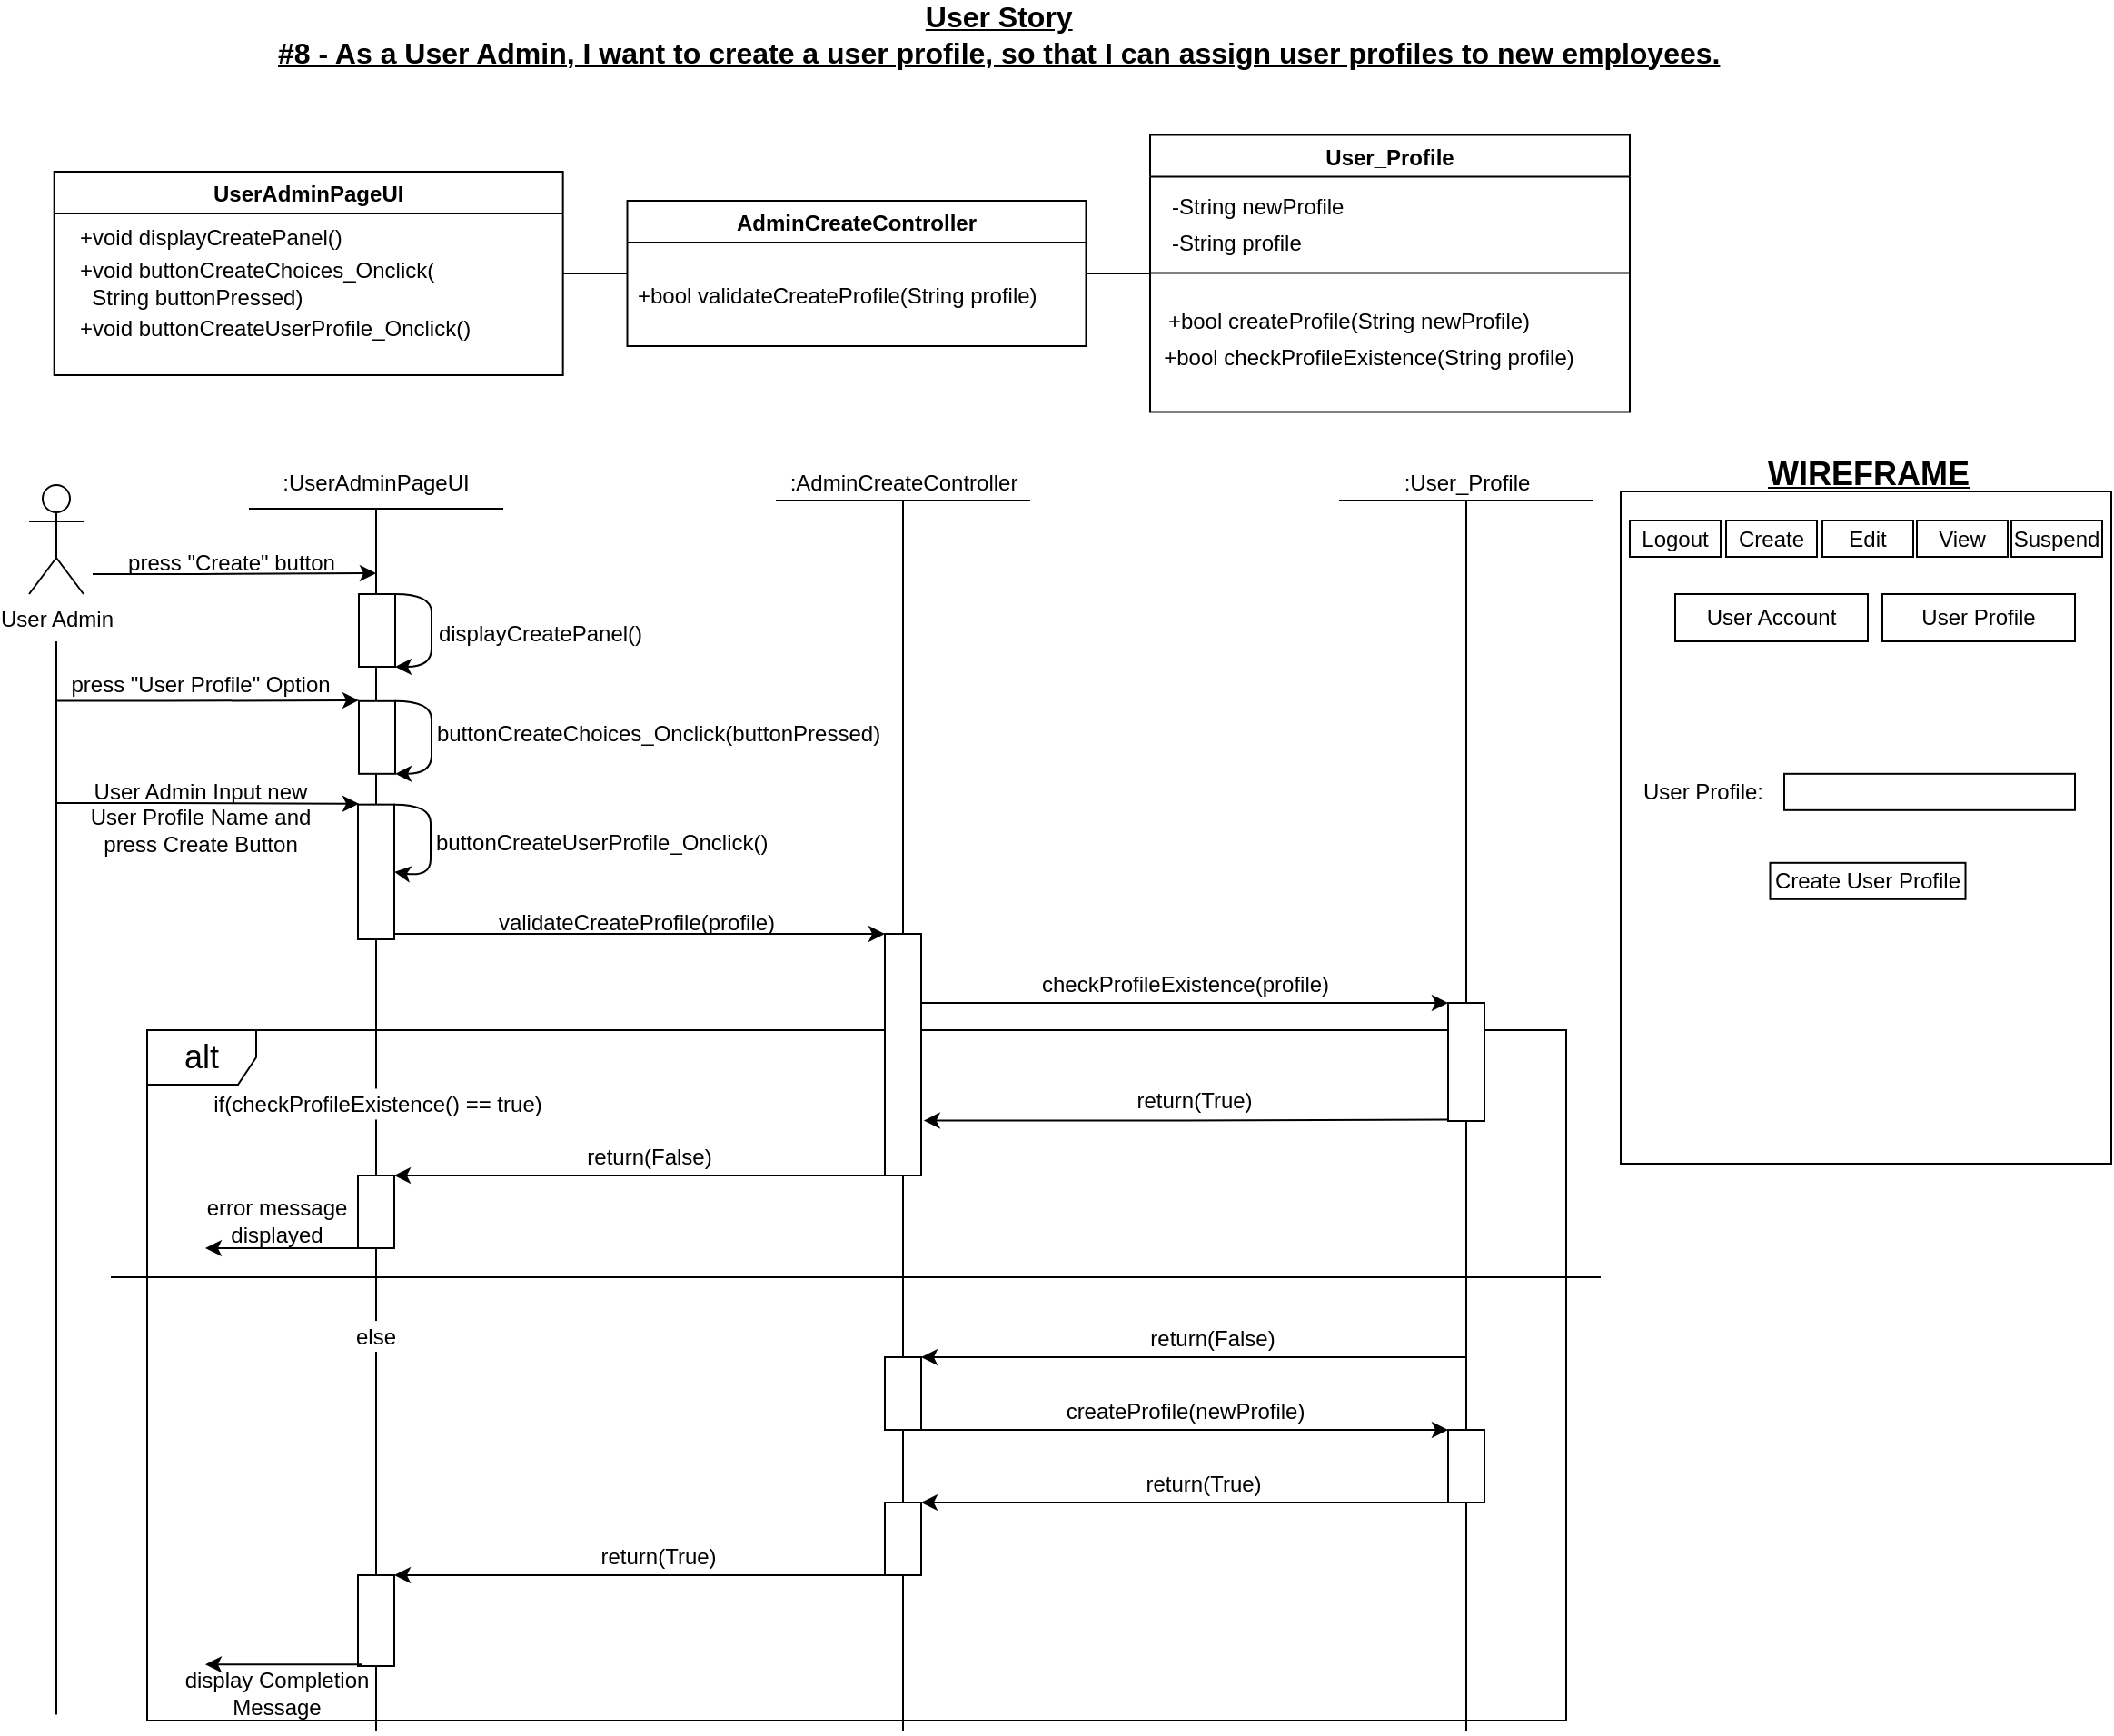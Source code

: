 <mxfile version="18.0.4" type="device"><diagram id="1YwtTbQ3Z7pTjlXF4-N0" name="Page-1"><mxGraphModel dx="2629" dy="1739" grid="1" gridSize="10" guides="1" tooltips="1" connect="1" arrows="1" fold="1" page="1" pageScale="1" pageWidth="1169" pageHeight="827" math="0" shadow="0"><root><mxCell id="0"/><mxCell id="1" parent="0"/><mxCell id="wWWZvd4En1-HustH4XMh-53" value="alt" style="shape=umlFrame;whiteSpace=wrap;html=1;labelBackgroundColor=default;fontSize=18;fillColor=none;" parent="1" vertex="1"><mxGeometry x="80" y="594" width="781" height="380" as="geometry"/></mxCell><mxCell id="haLUxBjH6cShnl7Ug6Ql-2" value="UserAdminPageUI" style="swimlane;" parent="1" vertex="1"><mxGeometry x="28.84" y="121.5" width="280" height="112" as="geometry"/></mxCell><mxCell id="haLUxBjH6cShnl7Ug6Ql-7" value="+void displayCreatePanel()" style="text;html=1;align=left;verticalAlign=middle;resizable=0;points=[];autosize=1;strokeColor=none;fillColor=none;" parent="haLUxBjH6cShnl7Ug6Ql-2" vertex="1"><mxGeometry x="12" y="26" width="160" height="20" as="geometry"/></mxCell><mxCell id="haLUxBjH6cShnl7Ug6Ql-8" value="+void buttonCreateUserProfile_Onclick()" style="text;html=1;align=left;verticalAlign=middle;resizable=0;points=[];autosize=1;strokeColor=none;fillColor=none;" parent="haLUxBjH6cShnl7Ug6Ql-2" vertex="1"><mxGeometry x="12" y="76" width="230" height="20" as="geometry"/></mxCell><mxCell id="9GgO0G_XMKIuS6SQVsgk-5" value="+void buttonCreateChoices_Onclick(&lt;br&gt;&amp;nbsp; String buttonPressed)" style="text;html=1;align=left;verticalAlign=middle;resizable=0;points=[];autosize=1;strokeColor=none;fillColor=none;" parent="haLUxBjH6cShnl7Ug6Ql-2" vertex="1"><mxGeometry x="12" y="46" width="210" height="30" as="geometry"/></mxCell><mxCell id="haLUxBjH6cShnl7Ug6Ql-3" value="AdminCreateController" style="swimlane;" parent="1" vertex="1"><mxGeometry x="344.25" y="137.5" width="252.5" height="80" as="geometry"/></mxCell><mxCell id="haLUxBjH6cShnl7Ug6Ql-6" value="&lt;div&gt;&lt;span&gt;+bool validateCreateProfile(&lt;/span&gt;&lt;span&gt;String profile&lt;/span&gt;&lt;span&gt;)&lt;/span&gt;&lt;/div&gt;" style="text;html=1;align=left;verticalAlign=middle;resizable=0;points=[];autosize=1;strokeColor=none;fillColor=none;" parent="haLUxBjH6cShnl7Ug6Ql-3" vertex="1"><mxGeometry x="4" y="42.5" width="240" height="20" as="geometry"/></mxCell><mxCell id="haLUxBjH6cShnl7Ug6Ql-4" value="User_Profile" style="swimlane;" parent="1" vertex="1"><mxGeometry x="632" y="101.25" width="264" height="152.5" as="geometry"/></mxCell><mxCell id="haLUxBjH6cShnl7Ug6Ql-22" value="-String newProfile" style="text;html=1;align=left;verticalAlign=middle;resizable=0;points=[];autosize=1;strokeColor=none;fillColor=none;" parent="haLUxBjH6cShnl7Ug6Ql-4" vertex="1"><mxGeometry x="10" y="30" width="110" height="20" as="geometry"/></mxCell><mxCell id="haLUxBjH6cShnl7Ug6Ql-23" value="" style="endArrow=none;html=1;rounded=0;" parent="haLUxBjH6cShnl7Ug6Ql-4" edge="1"><mxGeometry width="50" height="50" relative="1" as="geometry"><mxPoint y="76.05" as="sourcePoint"/><mxPoint x="264" y="76.05" as="targetPoint"/></mxGeometry></mxCell><mxCell id="haLUxBjH6cShnl7Ug6Ql-24" value="+bool createProfile(String newProfile)" style="text;html=1;align=center;verticalAlign=middle;resizable=0;points=[];autosize=1;strokeColor=none;fillColor=none;" parent="haLUxBjH6cShnl7Ug6Ql-4" vertex="1"><mxGeometry x="4" y="92.5" width="210" height="20" as="geometry"/></mxCell><mxCell id="haLUxBjH6cShnl7Ug6Ql-49" value="+bool checkProfileExistence(String profile&lt;span&gt;)&lt;/span&gt;" style="text;html=1;align=center;verticalAlign=middle;resizable=0;points=[];autosize=1;strokeColor=none;fillColor=none;" parent="haLUxBjH6cShnl7Ug6Ql-4" vertex="1"><mxGeometry y="112.5" width="240" height="20" as="geometry"/></mxCell><mxCell id="Zc4O68iSkBexh9ipWXfw-1" value="-String profile" style="text;html=1;align=left;verticalAlign=middle;resizable=0;points=[];autosize=1;strokeColor=none;fillColor=none;" vertex="1" parent="haLUxBjH6cShnl7Ug6Ql-4"><mxGeometry x="10" y="50" width="90" height="20" as="geometry"/></mxCell><mxCell id="haLUxBjH6cShnl7Ug6Ql-25" value="" style="endArrow=none;html=1;rounded=0;exitX=1;exitY=0.5;exitDx=0;exitDy=0;entryX=0;entryY=0.5;entryDx=0;entryDy=0;" parent="1" source="haLUxBjH6cShnl7Ug6Ql-2" target="haLUxBjH6cShnl7Ug6Ql-3" edge="1"><mxGeometry width="50" height="50" relative="1" as="geometry"><mxPoint x="576" y="407.5" as="sourcePoint"/><mxPoint x="626" y="357.5" as="targetPoint"/></mxGeometry></mxCell><mxCell id="haLUxBjH6cShnl7Ug6Ql-26" value="" style="endArrow=none;html=1;rounded=0;entryX=0;entryY=0.5;entryDx=0;entryDy=0;exitX=1;exitY=0.5;exitDx=0;exitDy=0;" parent="1" source="haLUxBjH6cShnl7Ug6Ql-3" target="haLUxBjH6cShnl7Ug6Ql-4" edge="1"><mxGeometry width="50" height="50" relative="1" as="geometry"><mxPoint x="576" y="227.5" as="sourcePoint"/><mxPoint x="576" y="257.5" as="targetPoint"/></mxGeometry></mxCell><mxCell id="haLUxBjH6cShnl7Ug6Ql-70" style="edgeStyle=orthogonalEdgeStyle;rounded=0;orthogonalLoop=1;jettySize=auto;html=1;" parent="1" edge="1"><mxGeometry relative="1" as="geometry"><mxPoint x="206" y="342.5" as="targetPoint"/><Array as="points"><mxPoint x="106" y="342.5"/><mxPoint x="106" y="342.5"/></Array><mxPoint x="50" y="343" as="sourcePoint"/></mxGeometry></mxCell><mxCell id="haLUxBjH6cShnl7Ug6Ql-27" value="User Admin" style="shape=umlActor;verticalLabelPosition=bottom;verticalAlign=top;html=1;outlineConnect=0;" parent="1" vertex="1"><mxGeometry x="15" y="294" width="30" height="60" as="geometry"/></mxCell><mxCell id="haLUxBjH6cShnl7Ug6Ql-29" value=":UserAdminPageUI" style="text;html=1;strokeColor=none;fillColor=none;align=center;verticalAlign=middle;whiteSpace=wrap;rounded=0;" parent="1" vertex="1"><mxGeometry x="176" y="277.5" width="60" height="30" as="geometry"/></mxCell><mxCell id="haLUxBjH6cShnl7Ug6Ql-30" value=":AdminCreateController" style="text;html=1;align=center;verticalAlign=middle;resizable=0;points=[];autosize=1;strokeColor=none;fillColor=none;" parent="1" vertex="1"><mxGeometry x="426" y="282.5" width="140" height="20" as="geometry"/></mxCell><mxCell id="haLUxBjH6cShnl7Ug6Ql-31" value=":User_Profile" style="text;html=1;align=center;verticalAlign=middle;resizable=0;points=[];autosize=1;strokeColor=none;fillColor=none;" parent="1" vertex="1"><mxGeometry x="766" y="282.5" width="80" height="20" as="geometry"/></mxCell><mxCell id="haLUxBjH6cShnl7Ug6Ql-32" value="" style="endArrow=none;html=1;rounded=0;" parent="1" edge="1"><mxGeometry width="50" height="50" relative="1" as="geometry"><mxPoint x="136" y="307.02" as="sourcePoint"/><mxPoint x="276" y="307.02" as="targetPoint"/></mxGeometry></mxCell><mxCell id="haLUxBjH6cShnl7Ug6Ql-33" value="" style="endArrow=none;html=1;rounded=0;" parent="1" edge="1"><mxGeometry width="50" height="50" relative="1" as="geometry"><mxPoint x="426" y="302.5" as="sourcePoint"/><mxPoint x="566" y="302.5" as="targetPoint"/></mxGeometry></mxCell><mxCell id="haLUxBjH6cShnl7Ug6Ql-34" value="" style="endArrow=none;html=1;rounded=0;" parent="1" edge="1"><mxGeometry width="50" height="50" relative="1" as="geometry"><mxPoint x="736" y="302.5" as="sourcePoint"/><mxPoint x="876" y="302.5" as="targetPoint"/></mxGeometry></mxCell><mxCell id="haLUxBjH6cShnl7Ug6Ql-43" value="" style="curved=1;endArrow=classic;html=1;rounded=0;entryX=1;entryY=0.5;entryDx=0;entryDy=0;exitX=1;exitY=0;exitDx=0;exitDy=0;" parent="1" source="haLUxBjH6cShnl7Ug6Ql-42" target="haLUxBjH6cShnl7Ug6Ql-42" edge="1"><mxGeometry width="50" height="50" relative="1" as="geometry"><mxPoint x="216" y="529.83" as="sourcePoint"/><mxPoint x="266" y="479.83" as="targetPoint"/><Array as="points"><mxPoint x="236" y="469.83"/><mxPoint x="236" y="489.83"/><mxPoint x="236" y="509.83"/></Array></mxGeometry></mxCell><mxCell id="haLUxBjH6cShnl7Ug6Ql-44" value="&lt;span&gt;buttonCreateUserProfile_Onclick(&lt;/span&gt;&lt;span&gt;)&lt;/span&gt;" style="text;html=1;align=left;verticalAlign=middle;resizable=0;points=[];autosize=1;strokeColor=none;fillColor=none;" parent="1" vertex="1"><mxGeometry x="237" y="480.83" width="200" height="20" as="geometry"/></mxCell><mxCell id="haLUxBjH6cShnl7Ug6Ql-45" value="" style="endArrow=classic;html=1;rounded=0;entryX=0;entryY=0;entryDx=0;entryDy=0;" parent="1" target="haLUxBjH6cShnl7Ug6Ql-47" edge="1"><mxGeometry width="50" height="50" relative="1" as="geometry"><mxPoint x="206" y="541" as="sourcePoint"/><mxPoint x="501" y="539" as="targetPoint"/></mxGeometry></mxCell><mxCell id="haLUxBjH6cShnl7Ug6Ql-46" value="&lt;span style=&quot;text-align: left&quot;&gt;validateCreateProfile(&lt;/span&gt;&lt;span style=&quot;text-align: left&quot;&gt;profile&lt;/span&gt;&lt;span style=&quot;text-align: left&quot;&gt;)&lt;/span&gt;" style="text;html=1;align=center;verticalAlign=middle;resizable=0;points=[];autosize=1;strokeColor=none;fillColor=none;" parent="1" vertex="1"><mxGeometry x="264" y="525" width="170" height="20" as="geometry"/></mxCell><mxCell id="haLUxBjH6cShnl7Ug6Ql-51" style="edgeStyle=orthogonalEdgeStyle;rounded=0;orthogonalLoop=1;jettySize=auto;html=1;exitX=1;exitY=1;exitDx=0;exitDy=0;entryX=0;entryY=0;entryDx=0;entryDy=0;" parent="1" source="haLUxBjH6cShnl7Ug6Ql-47" target="haLUxBjH6cShnl7Ug6Ql-50" edge="1"><mxGeometry relative="1" as="geometry"><Array as="points"><mxPoint x="581" y="579"/><mxPoint x="581" y="579"/></Array></mxGeometry></mxCell><mxCell id="haLUxBjH6cShnl7Ug6Ql-48" value="" style="endArrow=none;html=1;rounded=0;startArrow=none;entryX=0.5;entryY=1;entryDx=0;entryDy=0;entryPerimeter=0;" parent="1" target="haLUxBjH6cShnl7Ug6Ql-30" edge="1"><mxGeometry width="50" height="50" relative="1" as="geometry"><mxPoint x="496" y="980" as="sourcePoint"/><mxPoint x="494" y="297.5" as="targetPoint"/></mxGeometry></mxCell><mxCell id="haLUxBjH6cShnl7Ug6Ql-52" value="checkProfileExistence(profile)" style="text;html=1;align=center;verticalAlign=middle;resizable=0;points=[];autosize=1;strokeColor=none;fillColor=none;" parent="1" vertex="1"><mxGeometry x="566" y="559" width="170" height="20" as="geometry"/></mxCell><mxCell id="haLUxBjH6cShnl7Ug6Ql-58" style="edgeStyle=orthogonalEdgeStyle;rounded=0;orthogonalLoop=1;jettySize=auto;html=1;exitX=1;exitY=1;exitDx=0;exitDy=0;entryX=0;entryY=0;entryDx=0;entryDy=0;" parent="1" source="haLUxBjH6cShnl7Ug6Ql-53" target="haLUxBjH6cShnl7Ug6Ql-56" edge="1"><mxGeometry relative="1" as="geometry"><Array as="points"><mxPoint x="581" y="814"/><mxPoint x="581" y="814"/></Array></mxGeometry></mxCell><mxCell id="haLUxBjH6cShnl7Ug6Ql-53" value="" style="rounded=0;whiteSpace=wrap;html=1;" parent="1" vertex="1"><mxGeometry x="486" y="774" width="20" height="40" as="geometry"/></mxCell><mxCell id="haLUxBjH6cShnl7Ug6Ql-57" value="" style="endArrow=none;html=1;rounded=0;entryX=0.5;entryY=0.982;entryDx=0;entryDy=0;entryPerimeter=0;" parent="1" target="haLUxBjH6cShnl7Ug6Ql-31" edge="1"><mxGeometry width="50" height="50" relative="1" as="geometry"><mxPoint x="806" y="980" as="sourcePoint"/><mxPoint x="806" y="307.5" as="targetPoint"/></mxGeometry></mxCell><mxCell id="haLUxBjH6cShnl7Ug6Ql-59" value="createProfile(newProfile)" style="text;html=1;align=center;verticalAlign=middle;resizable=0;points=[];autosize=1;strokeColor=none;fillColor=none;" parent="1" vertex="1"><mxGeometry x="576" y="794" width="150" height="20" as="geometry"/></mxCell><mxCell id="haLUxBjH6cShnl7Ug6Ql-61" style="edgeStyle=orthogonalEdgeStyle;rounded=0;orthogonalLoop=1;jettySize=auto;html=1;exitX=0;exitY=1;exitDx=0;exitDy=0;entryX=1;entryY=0;entryDx=0;entryDy=0;" parent="1" target="haLUxBjH6cShnl7Ug6Ql-62" edge="1"><mxGeometry relative="1" as="geometry"><mxPoint x="801" y="854" as="sourcePoint"/><Array as="points"><mxPoint x="731" y="854"/><mxPoint x="731" y="854"/></Array></mxGeometry></mxCell><mxCell id="haLUxBjH6cShnl7Ug6Ql-62" value="" style="rounded=0;whiteSpace=wrap;html=1;" parent="1" vertex="1"><mxGeometry x="486" y="854" width="20" height="40" as="geometry"/></mxCell><mxCell id="haLUxBjH6cShnl7Ug6Ql-63" value="return(True)" style="text;html=1;align=center;verticalAlign=middle;resizable=0;points=[];autosize=1;strokeColor=none;fillColor=none;" parent="1" vertex="1"><mxGeometry x="621" y="834" width="80" height="20" as="geometry"/></mxCell><mxCell id="haLUxBjH6cShnl7Ug6Ql-64" style="edgeStyle=orthogonalEdgeStyle;rounded=0;orthogonalLoop=1;jettySize=auto;html=1;exitX=0;exitY=1;exitDx=0;exitDy=0;entryX=1;entryY=0;entryDx=0;entryDy=0;" parent="1" target="haLUxBjH6cShnl7Ug6Ql-65" edge="1"><mxGeometry relative="1" as="geometry"><mxPoint x="491" y="894" as="sourcePoint"/><Array as="points"><mxPoint x="421" y="894"/><mxPoint x="421" y="894"/></Array></mxGeometry></mxCell><mxCell id="haLUxBjH6cShnl7Ug6Ql-66" value="return(True)" style="text;html=1;align=center;verticalAlign=middle;resizable=0;points=[];autosize=1;strokeColor=none;fillColor=none;" parent="1" vertex="1"><mxGeometry x="321" y="874" width="80" height="20" as="geometry"/></mxCell><mxCell id="haLUxBjH6cShnl7Ug6Ql-109" value="" style="rounded=0;whiteSpace=wrap;html=1;" parent="1" vertex="1"><mxGeometry x="891" y="297.5" width="270" height="370" as="geometry"/></mxCell><mxCell id="haLUxBjH6cShnl7Ug6Ql-110" value="Logout" style="rounded=0;whiteSpace=wrap;html=1;" parent="1" vertex="1"><mxGeometry x="896" y="313.5" width="50" height="20" as="geometry"/></mxCell><mxCell id="haLUxBjH6cShnl7Ug6Ql-111" value="Create" style="rounded=0;whiteSpace=wrap;html=1;" parent="1" vertex="1"><mxGeometry x="949" y="313.5" width="50" height="20" as="geometry"/></mxCell><mxCell id="haLUxBjH6cShnl7Ug6Ql-112" value="Edit&lt;span style=&quot;color: rgba(0 , 0 , 0 , 0) ; font-family: monospace ; font-size: 0px&quot;&gt;%3CmxGraphModel%3E%3Croot%3E%3CmxCell%20id%3D%220%22%2F%3E%3CmxCell%20id%3D%221%22%20parent%3D%220%22%2F%3E%3CmxCell%20id%3D%222%22%20value%3D%22Create%22%20style%3D%22rounded%3D0%3BwhiteSpace%3Dwrap%3Bhtml%3D1%3B%22%20vertex%3D%221%22%20parent%3D%221%22%3E%3CmxGeometry%20x%3D%22966%22%20y%3D%2246%22%20width%3D%2270%22%20height%3D%2220%22%20as%3D%22geometry%22%2F%3E%3C%2FmxCell%3E%3C%2Froot%3E%3C%2FmxGraphModel%3E&lt;/span&gt;" style="rounded=0;whiteSpace=wrap;html=1;" parent="1" vertex="1"><mxGeometry x="1002" y="313.5" width="50" height="20" as="geometry"/></mxCell><mxCell id="haLUxBjH6cShnl7Ug6Ql-115" value="View" style="rounded=0;whiteSpace=wrap;html=1;" parent="1" vertex="1"><mxGeometry x="1054" y="313.5" width="50" height="20" as="geometry"/></mxCell><mxCell id="haLUxBjH6cShnl7Ug6Ql-116" value="Suspend" style="rounded=0;whiteSpace=wrap;html=1;" parent="1" vertex="1"><mxGeometry x="1106" y="313.5" width="50" height="20" as="geometry"/></mxCell><mxCell id="haLUxBjH6cShnl7Ug6Ql-118" value="User Profile:" style="text;html=1;strokeColor=none;fillColor=none;align=center;verticalAlign=middle;whiteSpace=wrap;rounded=0;" parent="1" vertex="1"><mxGeometry x="896" y="447.91" width="81" height="30" as="geometry"/></mxCell><mxCell id="haLUxBjH6cShnl7Ug6Ql-120" value="" style="rounded=0;whiteSpace=wrap;html=1;" parent="1" vertex="1"><mxGeometry x="981" y="452.91" width="160" height="20" as="geometry"/></mxCell><mxCell id="haLUxBjH6cShnl7Ug6Ql-123" value="Create User Profile" style="rounded=0;whiteSpace=wrap;html=1;" parent="1" vertex="1"><mxGeometry x="973.25" y="501.91" width="107.5" height="20" as="geometry"/></mxCell><mxCell id="haLUxBjH6cShnl7Ug6Ql-124" value="&lt;b&gt;&lt;u&gt;&lt;font style=&quot;font-size: 18px&quot;&gt;WIREFRAME&lt;/font&gt;&lt;/u&gt;&lt;/b&gt;" style="text;html=1;align=center;verticalAlign=middle;resizable=0;points=[];autosize=1;strokeColor=none;fillColor=none;" parent="1" vertex="1"><mxGeometry x="962" y="277.5" width="130" height="20" as="geometry"/></mxCell><mxCell id="haLUxBjH6cShnl7Ug6Ql-50" value="" style="rounded=0;whiteSpace=wrap;html=1;" parent="1" vertex="1"><mxGeometry x="796" y="579" width="20" height="65" as="geometry"/></mxCell><mxCell id="wWWZvd4En1-HustH4XMh-6" value="press &quot;Create&quot; button" style="text;html=1;align=center;verticalAlign=middle;resizable=0;points=[];autosize=1;strokeColor=none;fillColor=none;" parent="1" vertex="1"><mxGeometry x="61" y="326.5" width="130" height="20" as="geometry"/></mxCell><mxCell id="haLUxBjH6cShnl7Ug6Ql-56" value="" style="rounded=0;whiteSpace=wrap;html=1;" parent="1" vertex="1"><mxGeometry x="796" y="814" width="20" height="40" as="geometry"/></mxCell><mxCell id="haLUxBjH6cShnl7Ug6Ql-47" value="" style="rounded=0;whiteSpace=wrap;html=1;" parent="1" vertex="1"><mxGeometry x="486" y="541" width="20" height="133" as="geometry"/></mxCell><mxCell id="wWWZvd4En1-HustH4XMh-27" value="" style="endArrow=none;html=1;rounded=0;fontSize=17;" parent="1" edge="1"><mxGeometry width="50" height="50" relative="1" as="geometry"><mxPoint x="206" y="980" as="sourcePoint"/><mxPoint x="206" y="307.5" as="targetPoint"/></mxGeometry></mxCell><mxCell id="haLUxBjH6cShnl7Ug6Ql-65" value="" style="rounded=0;whiteSpace=wrap;html=1;" parent="1" vertex="1"><mxGeometry x="196" y="894" width="20" height="50" as="geometry"/></mxCell><mxCell id="haLUxBjH6cShnl7Ug6Ql-42" value="" style="rounded=0;whiteSpace=wrap;html=1;" parent="1" vertex="1"><mxGeometry x="196" y="469.83" width="20" height="74.17" as="geometry"/></mxCell><mxCell id="wWWZvd4En1-HustH4XMh-56" style="edgeStyle=orthogonalEdgeStyle;rounded=0;orthogonalLoop=1;jettySize=auto;html=1;exitX=0;exitY=1;exitDx=0;exitDy=0;entryX=1;entryY=0;entryDx=0;entryDy=0;" parent="1" target="haLUxBjH6cShnl7Ug6Ql-53" edge="1"><mxGeometry relative="1" as="geometry"><mxPoint x="806.0" y="774" as="sourcePoint"/><Array as="points"><mxPoint x="586" y="774"/><mxPoint x="586" y="774"/></Array><mxPoint x="511" y="774" as="targetPoint"/></mxGeometry></mxCell><mxCell id="wWWZvd4En1-HustH4XMh-57" value="return(False)" style="text;html=1;align=center;verticalAlign=middle;resizable=0;points=[];autosize=1;strokeColor=none;fillColor=none;" parent="1" vertex="1"><mxGeometry x="626" y="754" width="80" height="20" as="geometry"/></mxCell><mxCell id="67ZF4MAMuvdab5XuYLa7-2" value="&lt;div style=&quot;text-align: center&quot;&gt;&lt;b style=&quot;font-size: 16px&quot;&gt;&lt;u&gt;User Story&lt;/u&gt;&lt;/b&gt;&lt;/div&gt;&lt;b style=&quot;font-size: 16px&quot;&gt;&lt;u&gt;#8 - As a User Admin, I want to create a user profile, so that I can assign user profiles to new employees.&lt;/u&gt;&lt;/b&gt;&lt;b style=&quot;font-size: 16px&quot;&gt;&lt;u&gt;&lt;br&gt;&lt;/u&gt;&lt;/b&gt;" style="text;html=1;strokeColor=none;fillColor=none;align=left;verticalAlign=middle;whiteSpace=wrap;rounded=0;" parent="1" vertex="1"><mxGeometry x="150" y="31" width="869" height="30" as="geometry"/></mxCell><mxCell id="67ZF4MAMuvdab5XuYLa7-3" value="" style="curved=1;endArrow=classic;html=1;rounded=0;entryX=1;entryY=1;entryDx=0;entryDy=0;exitX=1;exitY=0;exitDx=0;exitDy=0;" parent="1" source="67ZF4MAMuvdab5XuYLa7-4" target="67ZF4MAMuvdab5XuYLa7-4" edge="1"><mxGeometry width="50" height="50" relative="1" as="geometry"><mxPoint x="216.5" y="414" as="sourcePoint"/><mxPoint x="266.5" y="364" as="targetPoint"/><Array as="points"><mxPoint x="236.5" y="354"/><mxPoint x="236.5" y="374"/><mxPoint x="236.5" y="394"/></Array></mxGeometry></mxCell><mxCell id="67ZF4MAMuvdab5XuYLa7-4" value="" style="rounded=0;whiteSpace=wrap;html=1;" parent="1" vertex="1"><mxGeometry x="196.5" y="354" width="20" height="40" as="geometry"/></mxCell><mxCell id="67ZF4MAMuvdab5XuYLa7-5" value="&lt;font style=&quot;font-size: 12px&quot;&gt;displayCreatePanel()&lt;/font&gt;" style="text;html=1;align=center;verticalAlign=middle;resizable=0;points=[];autosize=1;strokeColor=none;fillColor=none;fontSize=16;" parent="1" vertex="1"><mxGeometry x="230.5" y="359" width="130" height="30" as="geometry"/></mxCell><mxCell id="67ZF4MAMuvdab5XuYLa7-6" value="if(checkProfileExistence() == true)" style="text;html=1;strokeColor=none;fillColor=default;align=center;verticalAlign=middle;whiteSpace=wrap;rounded=0;fontSize=12;" parent="1" vertex="1"><mxGeometry x="110.5" y="626.23" width="192" height="17" as="geometry"/></mxCell><mxCell id="67ZF4MAMuvdab5XuYLa7-7" style="edgeStyle=orthogonalEdgeStyle;rounded=0;orthogonalLoop=1;jettySize=auto;html=1;exitX=0;exitY=1;exitDx=0;exitDy=0;entryX=1.069;entryY=0.773;entryDx=0;entryDy=0;entryPerimeter=0;" parent="1" target="haLUxBjH6cShnl7Ug6Ql-47" edge="1"><mxGeometry relative="1" as="geometry"><mxPoint x="796.0" y="643.23" as="sourcePoint"/><Array as="points"/><mxPoint x="510" y="643" as="targetPoint"/></mxGeometry></mxCell><mxCell id="67ZF4MAMuvdab5XuYLa7-8" value="return(True)" style="text;html=1;align=center;verticalAlign=middle;resizable=0;points=[];autosize=1;strokeColor=none;fillColor=none;" parent="1" vertex="1"><mxGeometry x="616" y="623.23" width="80" height="20" as="geometry"/></mxCell><mxCell id="67ZF4MAMuvdab5XuYLa7-9" style="edgeStyle=orthogonalEdgeStyle;rounded=0;orthogonalLoop=1;jettySize=auto;html=1;exitX=0;exitY=1;exitDx=0;exitDy=0;entryX=1;entryY=0;entryDx=0;entryDy=0;" parent="1" target="67ZF4MAMuvdab5XuYLa7-15" edge="1"><mxGeometry relative="1" as="geometry"><mxPoint x="496.0" y="674" as="sourcePoint"/><Array as="points"><mxPoint x="280" y="674"/><mxPoint x="280" y="674"/></Array><mxPoint x="210" y="674" as="targetPoint"/></mxGeometry></mxCell><mxCell id="67ZF4MAMuvdab5XuYLa7-10" value="return(False)" style="text;html=1;align=center;verticalAlign=middle;resizable=0;points=[];autosize=1;strokeColor=none;fillColor=none;" parent="1" vertex="1"><mxGeometry x="316" y="654" width="80" height="20" as="geometry"/></mxCell><mxCell id="67ZF4MAMuvdab5XuYLa7-11" value="" style="endArrow=classic;html=1;rounded=0;fontSize=12;" parent="1" edge="1"><mxGeometry width="50" height="50" relative="1" as="geometry"><mxPoint x="198" y="714" as="sourcePoint"/><mxPoint x="112" y="714" as="targetPoint"/></mxGeometry></mxCell><mxCell id="67ZF4MAMuvdab5XuYLa7-12" value="error message&lt;br&gt;displayed" style="text;html=1;align=center;verticalAlign=middle;resizable=0;points=[];autosize=1;strokeColor=none;fillColor=none;fontSize=12;" parent="1" vertex="1"><mxGeometry x="106" y="684" width="90" height="30" as="geometry"/></mxCell><mxCell id="67ZF4MAMuvdab5XuYLa7-13" value="" style="endArrow=none;html=1;rounded=0;fontSize=12;" parent="1" edge="1"><mxGeometry width="50" height="50" relative="1" as="geometry"><mxPoint x="60" y="730" as="sourcePoint"/><mxPoint x="880" y="730" as="targetPoint"/></mxGeometry></mxCell><mxCell id="67ZF4MAMuvdab5XuYLa7-14" value="else" style="text;html=1;strokeColor=none;fillColor=default;align=center;verticalAlign=middle;whiteSpace=wrap;rounded=0;fontSize=12;" parent="1" vertex="1"><mxGeometry x="118" y="754" width="176" height="17" as="geometry"/></mxCell><mxCell id="67ZF4MAMuvdab5XuYLa7-15" value="" style="rounded=0;whiteSpace=wrap;html=1;" parent="1" vertex="1"><mxGeometry x="196" y="674" width="20" height="40" as="geometry"/></mxCell><mxCell id="67ZF4MAMuvdab5XuYLa7-16" value="" style="endArrow=classic;html=1;rounded=0;fontSize=12;" parent="1" edge="1"><mxGeometry width="50" height="50" relative="1" as="geometry"><mxPoint x="198" y="943.09" as="sourcePoint"/><mxPoint x="112" y="943.09" as="targetPoint"/></mxGeometry></mxCell><mxCell id="67ZF4MAMuvdab5XuYLa7-17" value="display Completion&lt;br&gt;Message" style="text;html=1;align=center;verticalAlign=middle;resizable=0;points=[];autosize=1;strokeColor=none;fillColor=none;fontSize=12;" parent="1" vertex="1"><mxGeometry x="91" y="944" width="120" height="30" as="geometry"/></mxCell><mxCell id="XkTIzcosUz1Amxx2ckzz-2" value="" style="endArrow=none;html=1;rounded=0;" parent="1" edge="1"><mxGeometry width="50" height="50" relative="1" as="geometry"><mxPoint x="30" y="970.69" as="sourcePoint"/><mxPoint x="30" y="380" as="targetPoint"/></mxGeometry></mxCell><mxCell id="XkTIzcosUz1Amxx2ckzz-3" style="edgeStyle=orthogonalEdgeStyle;rounded=0;orthogonalLoop=1;jettySize=auto;html=1;entryX=0.998;entryY=0.928;entryDx=0;entryDy=0;entryPerimeter=0;exitX=0.007;exitY=0.944;exitDx=0;exitDy=0;exitPerimeter=0;" parent="1" source="XkTIzcosUz1Amxx2ckzz-4" edge="1"><mxGeometry relative="1" as="geometry"><mxPoint x="196.5" y="412.47" as="targetPoint"/><Array as="points"><mxPoint x="91" y="413"/></Array><mxPoint x="34.84" y="413.41" as="sourcePoint"/></mxGeometry></mxCell><mxCell id="XkTIzcosUz1Amxx2ckzz-4" value="press &quot;User Profile&quot; Option" style="text;html=1;align=center;verticalAlign=middle;resizable=0;points=[];autosize=1;strokeColor=none;fillColor=none;" parent="1" vertex="1"><mxGeometry x="28.84" y="393.91" width="160" height="20" as="geometry"/></mxCell><mxCell id="9GgO0G_XMKIuS6SQVsgk-1" value="User Account" style="rounded=0;whiteSpace=wrap;html=1;" parent="1" vertex="1"><mxGeometry x="921" y="354" width="106" height="26" as="geometry"/></mxCell><mxCell id="9GgO0G_XMKIuS6SQVsgk-2" value="User Profile" style="rounded=0;whiteSpace=wrap;html=1;" parent="1" vertex="1"><mxGeometry x="1035" y="354" width="106" height="26" as="geometry"/></mxCell><mxCell id="9GgO0G_XMKIuS6SQVsgk-9" value="" style="curved=1;endArrow=classic;html=1;rounded=0;entryX=1;entryY=1;entryDx=0;entryDy=0;exitX=1;exitY=0;exitDx=0;exitDy=0;" parent="1" source="9GgO0G_XMKIuS6SQVsgk-10" target="9GgO0G_XMKIuS6SQVsgk-10" edge="1"><mxGeometry width="50" height="50" relative="1" as="geometry"><mxPoint x="216.5" y="472.91" as="sourcePoint"/><mxPoint x="266.5" y="422.91" as="targetPoint"/><Array as="points"><mxPoint x="236.5" y="412.91"/><mxPoint x="236.5" y="432.91"/><mxPoint x="236.5" y="452.91"/></Array></mxGeometry></mxCell><mxCell id="9GgO0G_XMKIuS6SQVsgk-10" value="" style="rounded=0;whiteSpace=wrap;html=1;" parent="1" vertex="1"><mxGeometry x="196.5" y="412.91" width="20" height="40" as="geometry"/></mxCell><mxCell id="9GgO0G_XMKIuS6SQVsgk-11" value="&lt;font style=&quot;font-size: 12px&quot;&gt;buttonCreateChoices_Onclick(buttonPressed)&lt;/font&gt;" style="text;html=1;align=center;verticalAlign=middle;resizable=0;points=[];autosize=1;strokeColor=none;fillColor=none;fontSize=16;" parent="1" vertex="1"><mxGeometry x="230.5" y="413.91" width="260" height="30" as="geometry"/></mxCell><mxCell id="9GgO0G_XMKIuS6SQVsgk-13" style="edgeStyle=orthogonalEdgeStyle;rounded=0;orthogonalLoop=1;jettySize=auto;html=1;entryX=0.998;entryY=0.928;entryDx=0;entryDy=0;entryPerimeter=0;" parent="1" edge="1"><mxGeometry relative="1" as="geometry"><mxPoint x="196.5" y="469.39" as="targetPoint"/><Array as="points"><mxPoint x="90.84" y="469.83"/></Array><mxPoint x="30" y="469" as="sourcePoint"/></mxGeometry></mxCell><mxCell id="9GgO0G_XMKIuS6SQVsgk-14" value="User Admin Input new&lt;br&gt;User Profile Name and&lt;br&gt;press Create Button" style="text;html=1;align=center;verticalAlign=middle;resizable=0;points=[];autosize=1;strokeColor=none;fillColor=none;" parent="1" vertex="1"><mxGeometry x="38.84" y="451.91" width="140" height="50" as="geometry"/></mxCell></root></mxGraphModel></diagram></mxfile>